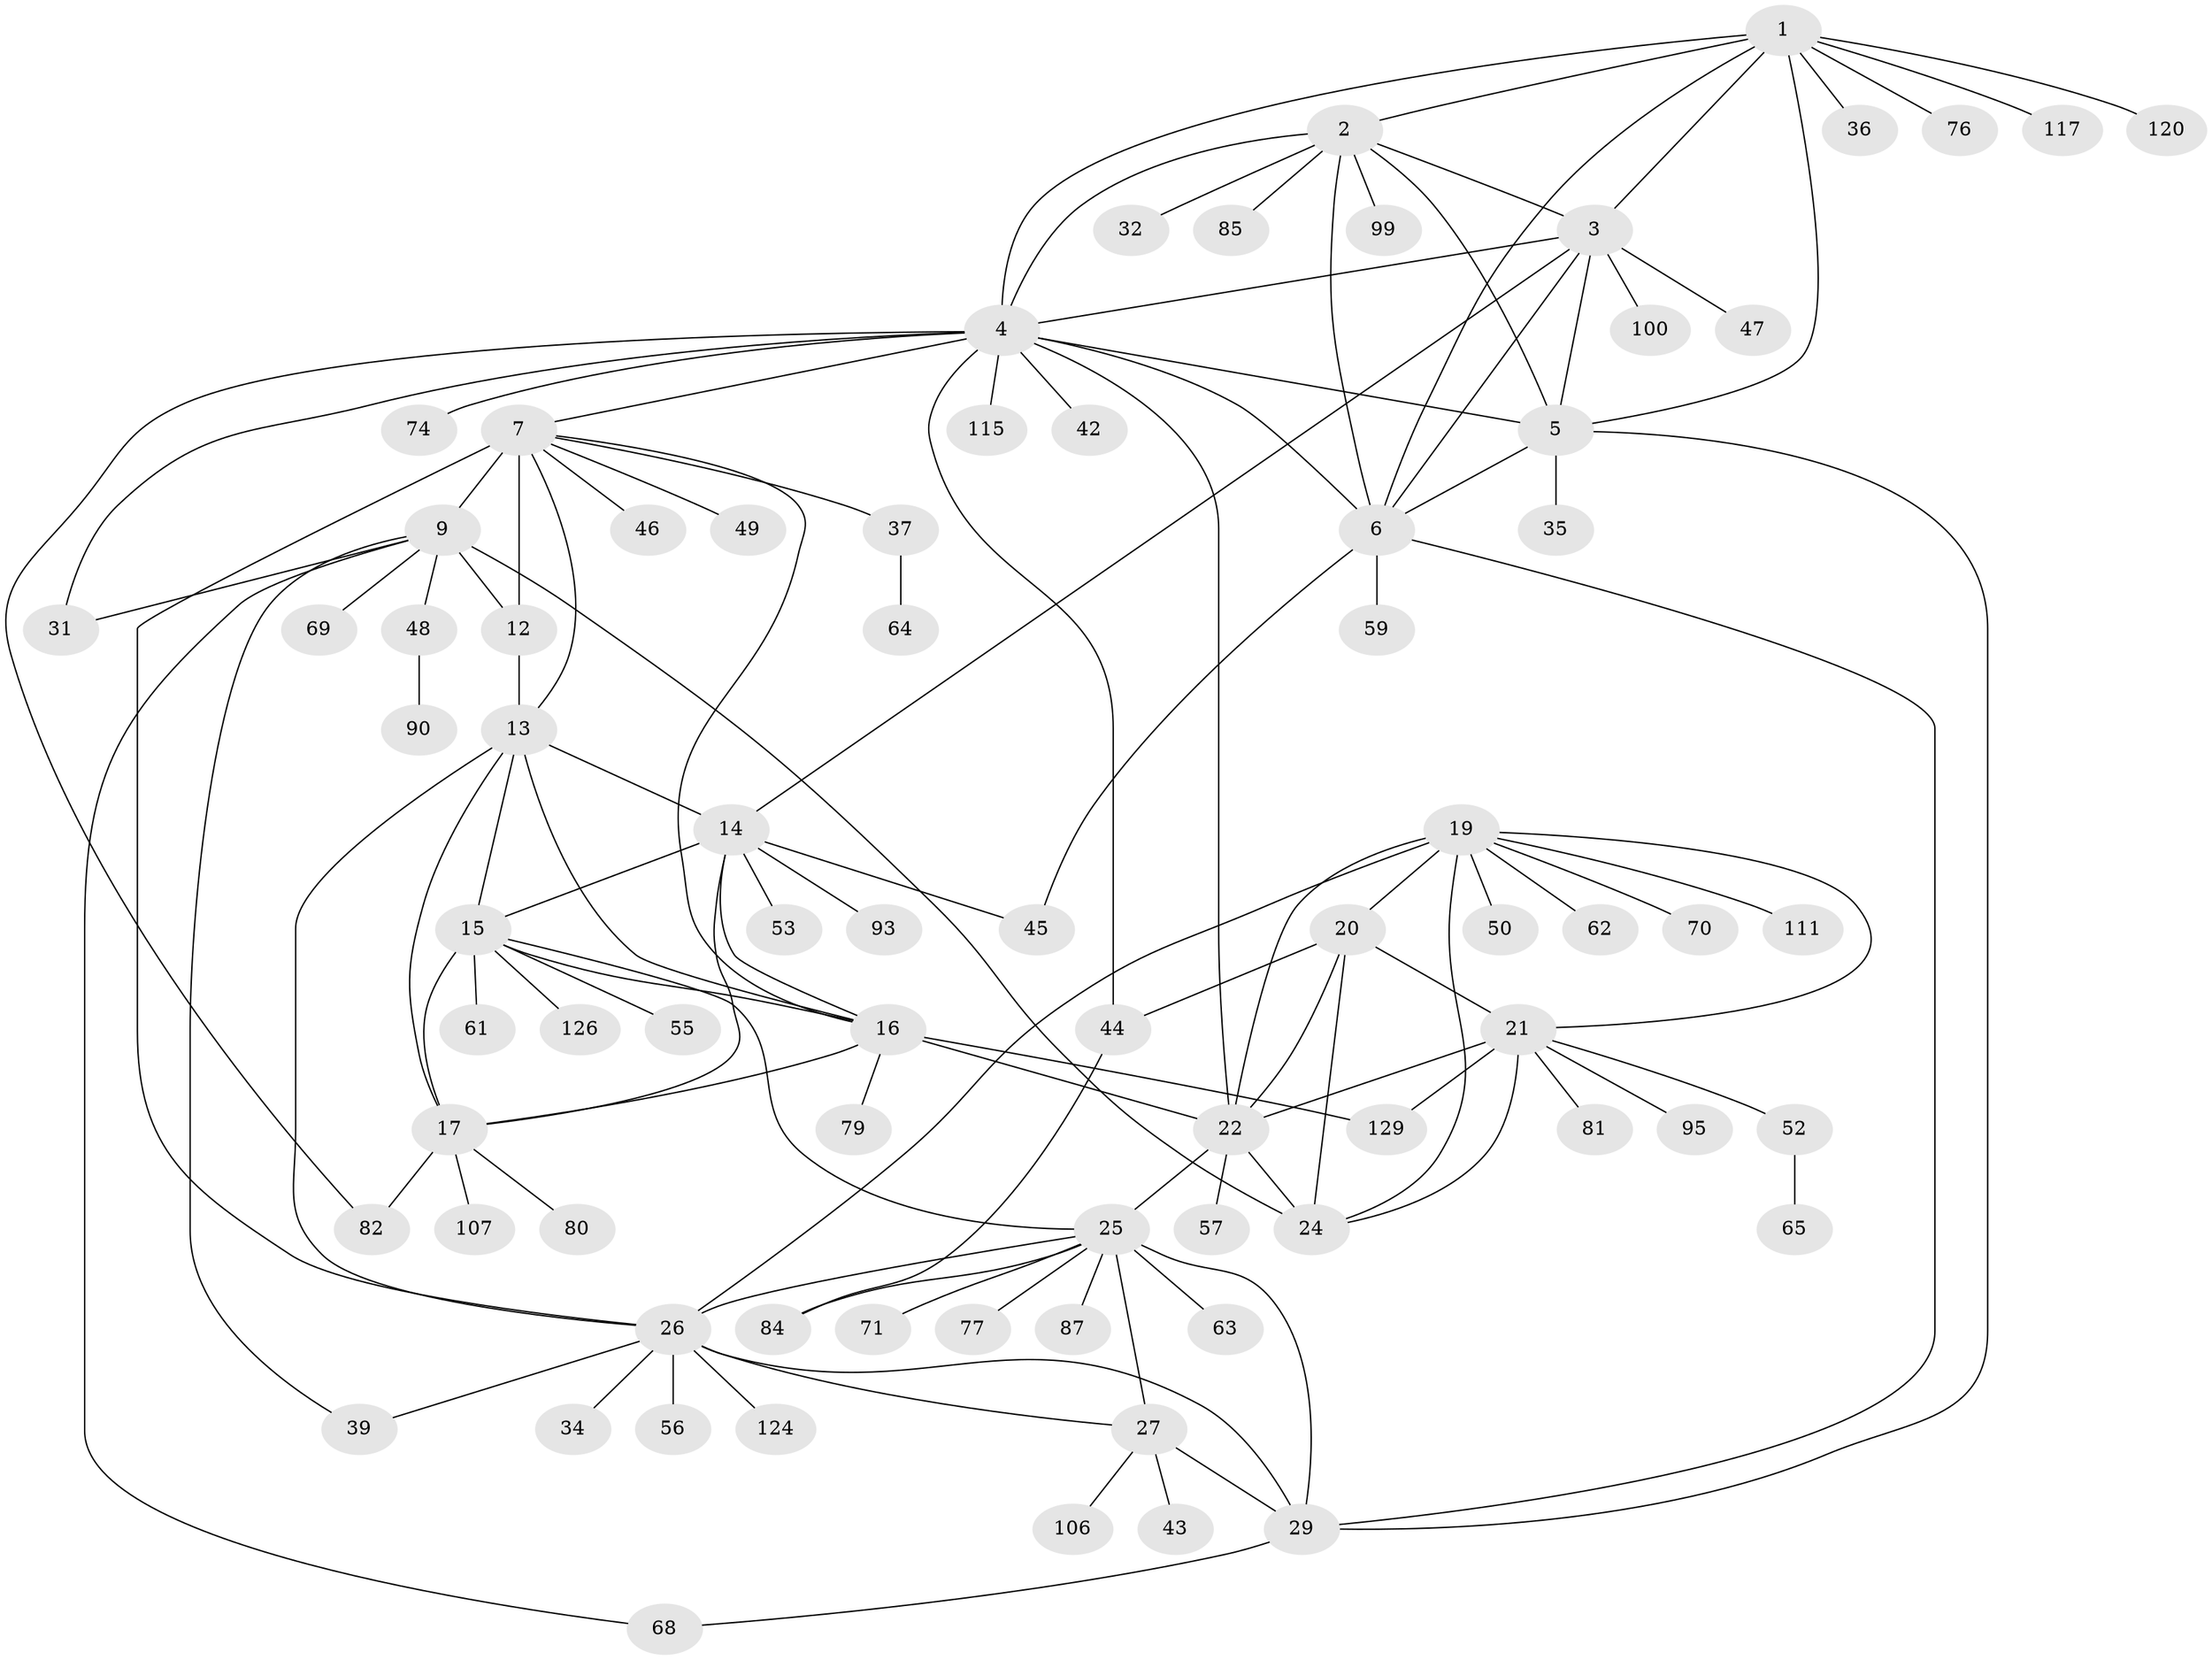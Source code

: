 // original degree distribution, {9: 0.06870229007633588, 8: 0.04580152671755725, 15: 0.007633587786259542, 12: 0.030534351145038167, 7: 0.022900763358778626, 10: 0.015267175572519083, 11: 0.007633587786259542, 6: 0.022900763358778626, 5: 0.007633587786259542, 2: 0.15267175572519084, 1: 0.5801526717557252, 3: 0.03816793893129771}
// Generated by graph-tools (version 1.1) at 2025/19/03/04/25 18:19:34]
// undirected, 78 vertices, 122 edges
graph export_dot {
graph [start="1"]
  node [color=gray90,style=filled];
  1;
  2;
  3;
  4 [super="+51+72"];
  5 [super="+73+92+75"];
  6;
  7 [super="+8+10+83+123+58+38"];
  9 [super="+102+118+11"];
  12;
  13 [super="+89+108+105+18"];
  14;
  15;
  16;
  17;
  19;
  20;
  21;
  22 [super="+66+23+112+103+128"];
  24 [super="+67"];
  25 [super="+28+30"];
  26 [super="+33"];
  27;
  29 [super="+91+114+131+96"];
  31;
  32;
  34;
  35;
  36;
  37 [super="+40"];
  39;
  42;
  43;
  44;
  45;
  46;
  47;
  48;
  49;
  50;
  52 [super="+86"];
  53;
  55 [super="+113"];
  56;
  57;
  59;
  61;
  62 [super="+119"];
  63;
  64 [super="+121"];
  65;
  68;
  69;
  70;
  71;
  74;
  76;
  77;
  79;
  80;
  81;
  82;
  84;
  85;
  87;
  90;
  93;
  95;
  99;
  100;
  106;
  107;
  111;
  115;
  117;
  120;
  124;
  126;
  129;
  1 -- 2;
  1 -- 3;
  1 -- 4;
  1 -- 5;
  1 -- 6;
  1 -- 36;
  1 -- 76;
  1 -- 117;
  1 -- 120;
  2 -- 3;
  2 -- 4;
  2 -- 5;
  2 -- 6;
  2 -- 32;
  2 -- 85;
  2 -- 99;
  3 -- 4;
  3 -- 5;
  3 -- 6;
  3 -- 14;
  3 -- 47;
  3 -- 100;
  4 -- 5;
  4 -- 6;
  4 -- 7;
  4 -- 22;
  4 -- 31;
  4 -- 42;
  4 -- 44;
  4 -- 74;
  4 -- 82;
  4 -- 115;
  5 -- 6;
  5 -- 35;
  5 -- 29;
  6 -- 29;
  6 -- 45;
  6 -- 59;
  7 -- 9 [weight=6];
  7 -- 12 [weight=3];
  7 -- 37;
  7 -- 49;
  7 -- 26;
  7 -- 16;
  7 -- 46;
  7 -- 13;
  9 -- 12 [weight=2];
  9 -- 24;
  9 -- 39;
  9 -- 69;
  9 -- 48;
  9 -- 68;
  9 -- 31;
  12 -- 13;
  13 -- 14 [weight=2];
  13 -- 15 [weight=2];
  13 -- 16 [weight=2];
  13 -- 17 [weight=2];
  13 -- 26;
  14 -- 15;
  14 -- 16;
  14 -- 17;
  14 -- 45;
  14 -- 53;
  14 -- 93;
  15 -- 16;
  15 -- 17;
  15 -- 55;
  15 -- 61;
  15 -- 126;
  15 -- 25;
  16 -- 17;
  16 -- 22;
  16 -- 79;
  16 -- 129;
  17 -- 80;
  17 -- 82;
  17 -- 107;
  19 -- 20;
  19 -- 21;
  19 -- 22 [weight=2];
  19 -- 24;
  19 -- 50;
  19 -- 62;
  19 -- 70;
  19 -- 111;
  19 -- 26;
  20 -- 21;
  20 -- 22 [weight=2];
  20 -- 24;
  20 -- 44;
  21 -- 22 [weight=2];
  21 -- 24;
  21 -- 52;
  21 -- 81;
  21 -- 95;
  21 -- 129;
  22 -- 24 [weight=2];
  22 -- 25;
  22 -- 57;
  25 -- 26 [weight=3];
  25 -- 27 [weight=3];
  25 -- 29 [weight=3];
  25 -- 84;
  25 -- 87;
  25 -- 71;
  25 -- 77;
  25 -- 63;
  26 -- 27;
  26 -- 29;
  26 -- 34;
  26 -- 39;
  26 -- 56;
  26 -- 124;
  27 -- 29;
  27 -- 43;
  27 -- 106;
  29 -- 68;
  37 -- 64;
  44 -- 84;
  48 -- 90;
  52 -- 65;
}
